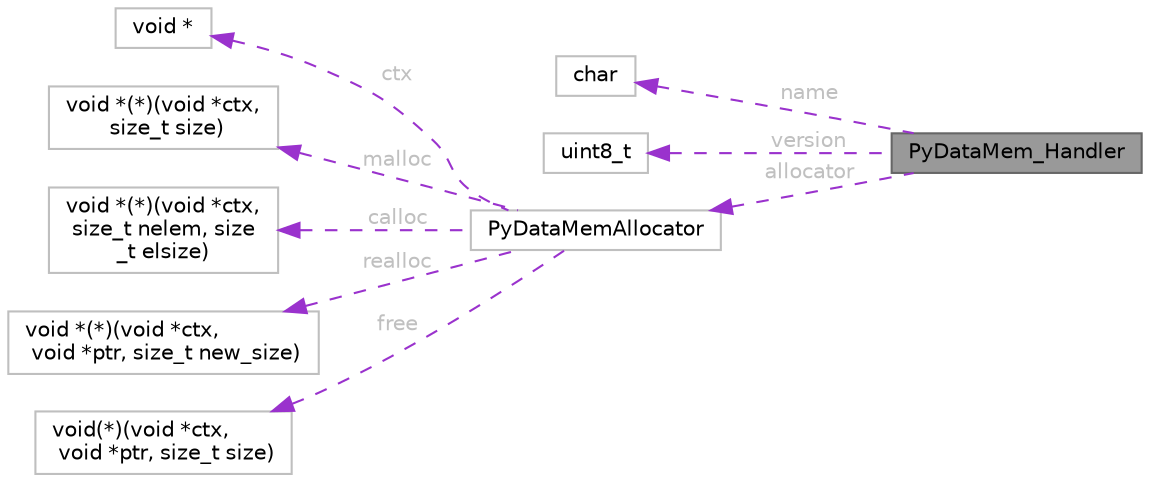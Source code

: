 digraph "PyDataMem_Handler"
{
 // LATEX_PDF_SIZE
  bgcolor="transparent";
  edge [fontname=Helvetica,fontsize=10,labelfontname=Helvetica,labelfontsize=10];
  node [fontname=Helvetica,fontsize=10,shape=box,height=0.2,width=0.4];
  rankdir="LR";
  Node1 [id="Node000001",label="PyDataMem_Handler",height=0.2,width=0.4,color="gray40", fillcolor="grey60", style="filled", fontcolor="black",tooltip=" "];
  Node2 -> Node1 [id="edge1_Node000001_Node000002",dir="back",color="darkorchid3",style="dashed",tooltip=" ",label=" name",fontcolor="grey" ];
  Node2 [id="Node000002",label="char",height=0.2,width=0.4,color="grey75", fillcolor="white", style="filled",tooltip=" "];
  Node3 -> Node1 [id="edge2_Node000001_Node000003",dir="back",color="darkorchid3",style="dashed",tooltip=" ",label=" version",fontcolor="grey" ];
  Node3 [id="Node000003",label="uint8_t",height=0.2,width=0.4,color="grey75", fillcolor="white", style="filled",tooltip=" "];
  Node4 -> Node1 [id="edge3_Node000001_Node000004",dir="back",color="darkorchid3",style="dashed",tooltip=" ",label=" allocator",fontcolor="grey" ];
  Node4 [id="Node000004",label="PyDataMemAllocator",height=0.2,width=0.4,color="grey75", fillcolor="white", style="filled",URL="$d0/d76/structPyDataMemAllocator.html",tooltip=" "];
  Node5 -> Node4 [id="edge4_Node000004_Node000005",dir="back",color="darkorchid3",style="dashed",tooltip=" ",label=" ctx",fontcolor="grey" ];
  Node5 [id="Node000005",label="void *",height=0.2,width=0.4,color="grey75", fillcolor="white", style="filled",tooltip=" "];
  Node6 -> Node4 [id="edge5_Node000004_Node000006",dir="back",color="darkorchid3",style="dashed",tooltip=" ",label=" malloc",fontcolor="grey" ];
  Node6 [id="Node000006",label="void *(*)(void *ctx,\l size_t size)",height=0.2,width=0.4,color="grey75", fillcolor="white", style="filled",tooltip=" "];
  Node7 -> Node4 [id="edge6_Node000004_Node000007",dir="back",color="darkorchid3",style="dashed",tooltip=" ",label=" calloc",fontcolor="grey" ];
  Node7 [id="Node000007",label="void *(*)(void *ctx,\l size_t nelem, size\l_t elsize)",height=0.2,width=0.4,color="grey75", fillcolor="white", style="filled",tooltip=" "];
  Node8 -> Node4 [id="edge7_Node000004_Node000008",dir="back",color="darkorchid3",style="dashed",tooltip=" ",label=" realloc",fontcolor="grey" ];
  Node8 [id="Node000008",label="void *(*)(void *ctx,\l void *ptr, size_t new_size)",height=0.2,width=0.4,color="grey75", fillcolor="white", style="filled",tooltip=" "];
  Node9 -> Node4 [id="edge8_Node000004_Node000009",dir="back",color="darkorchid3",style="dashed",tooltip=" ",label=" free",fontcolor="grey" ];
  Node9 [id="Node000009",label="void(*)(void *ctx,\l void *ptr, size_t size)",height=0.2,width=0.4,color="grey75", fillcolor="white", style="filled",tooltip=" "];
}
